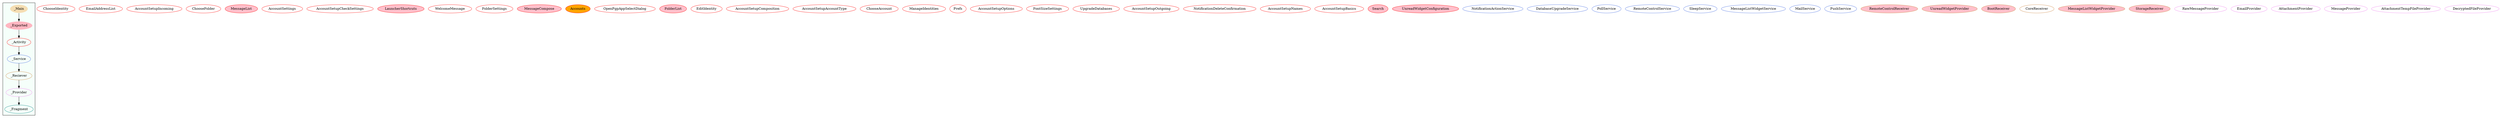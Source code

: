 digraph G {
subgraph cluster_legend{ 
bgcolor=mintcream;
_Activity[color = red];
_Service[color = royalblue];
_Provider[color = violet];
_Reciever[color = peru];
_Fragment[color = teal];
_Main[style=filled, fillcolor=wheat, color = mintcream];
_Exported[style=filled, fillcolor=lightpink, color = mintcream];
_Main -> _Exported -> _Activity -> _Service -> _Reciever -> _Provider -> _Fragment; 
}
ChooseIdentity[color = red];
EmailAddressList[color = red];
AccountSetupIncoming[color = red];
ChooseFolder[color = red];
MessageList[style=filled, fillcolor=pink, color = red];
AccountSettings[color = red];
AccountSetupCheckSettings[color = red];
LauncherShortcuts[style=filled, fillcolor=pink, color = red];
WelcomeMessage[color = red];
FolderSettings[color = red];
MessageCompose[style=filled, fillcolor=pink, color = red];
Accounts[style=filled, fillcolor=orange, color = red];
OpenPgpAppSelectDialog[color = red];
FolderList[style=filled, fillcolor=pink, color = red];
EditIdentity[color = red];
AccountSetupComposition[color = red];
AccountSetupAccountType[color = red];
ChooseAccount[color = red];
ManageIdentities[color = red];
Prefs[color = red];
AccountSetupOptions[color = red];
FontSizeSettings[color = red];
UpgradeDatabases[color = red];
AccountSetupOutgoing[color = red];
NotificationDeleteConfirmation[color = red];
AccountSetupNames[color = red];
AccountSetupBasics[color = red];
Search[style=filled, fillcolor=pink, color = red];
UnreadWidgetConfiguration[style=filled, fillcolor=pink, color = red];
NotificationActionService[color = royalblue];
DatabaseUpgradeService[color = royalblue];
PollService[color = royalblue];
RemoteControlService[color = royalblue];
SleepService[color = royalblue];
MessageListWidgetService[color = royalblue];
MailService[color = royalblue];
PushService[color = royalblue];
RemoteControlReceiver[style=filled, fillcolor=pink, color = peru];
UnreadWidgetProvider[style=filled, fillcolor=pink, color = peru];
BootReceiver[style=filled, fillcolor=pink, color = peru];
CoreReceiver[color = peru];
MessageListWidgetProvider[style=filled, fillcolor=pink, color = peru];
StorageReceiver[style=filled, fillcolor=pink, color = peru];
RawMessageProvider[color = violet];
EmailProvider[color = violet];
AttachmentProvider[color = violet];
MessageProvider[color = violet];
AttachmentTempFileProvider[color = violet];
DecryptedFileProvider[color = violet];
}
